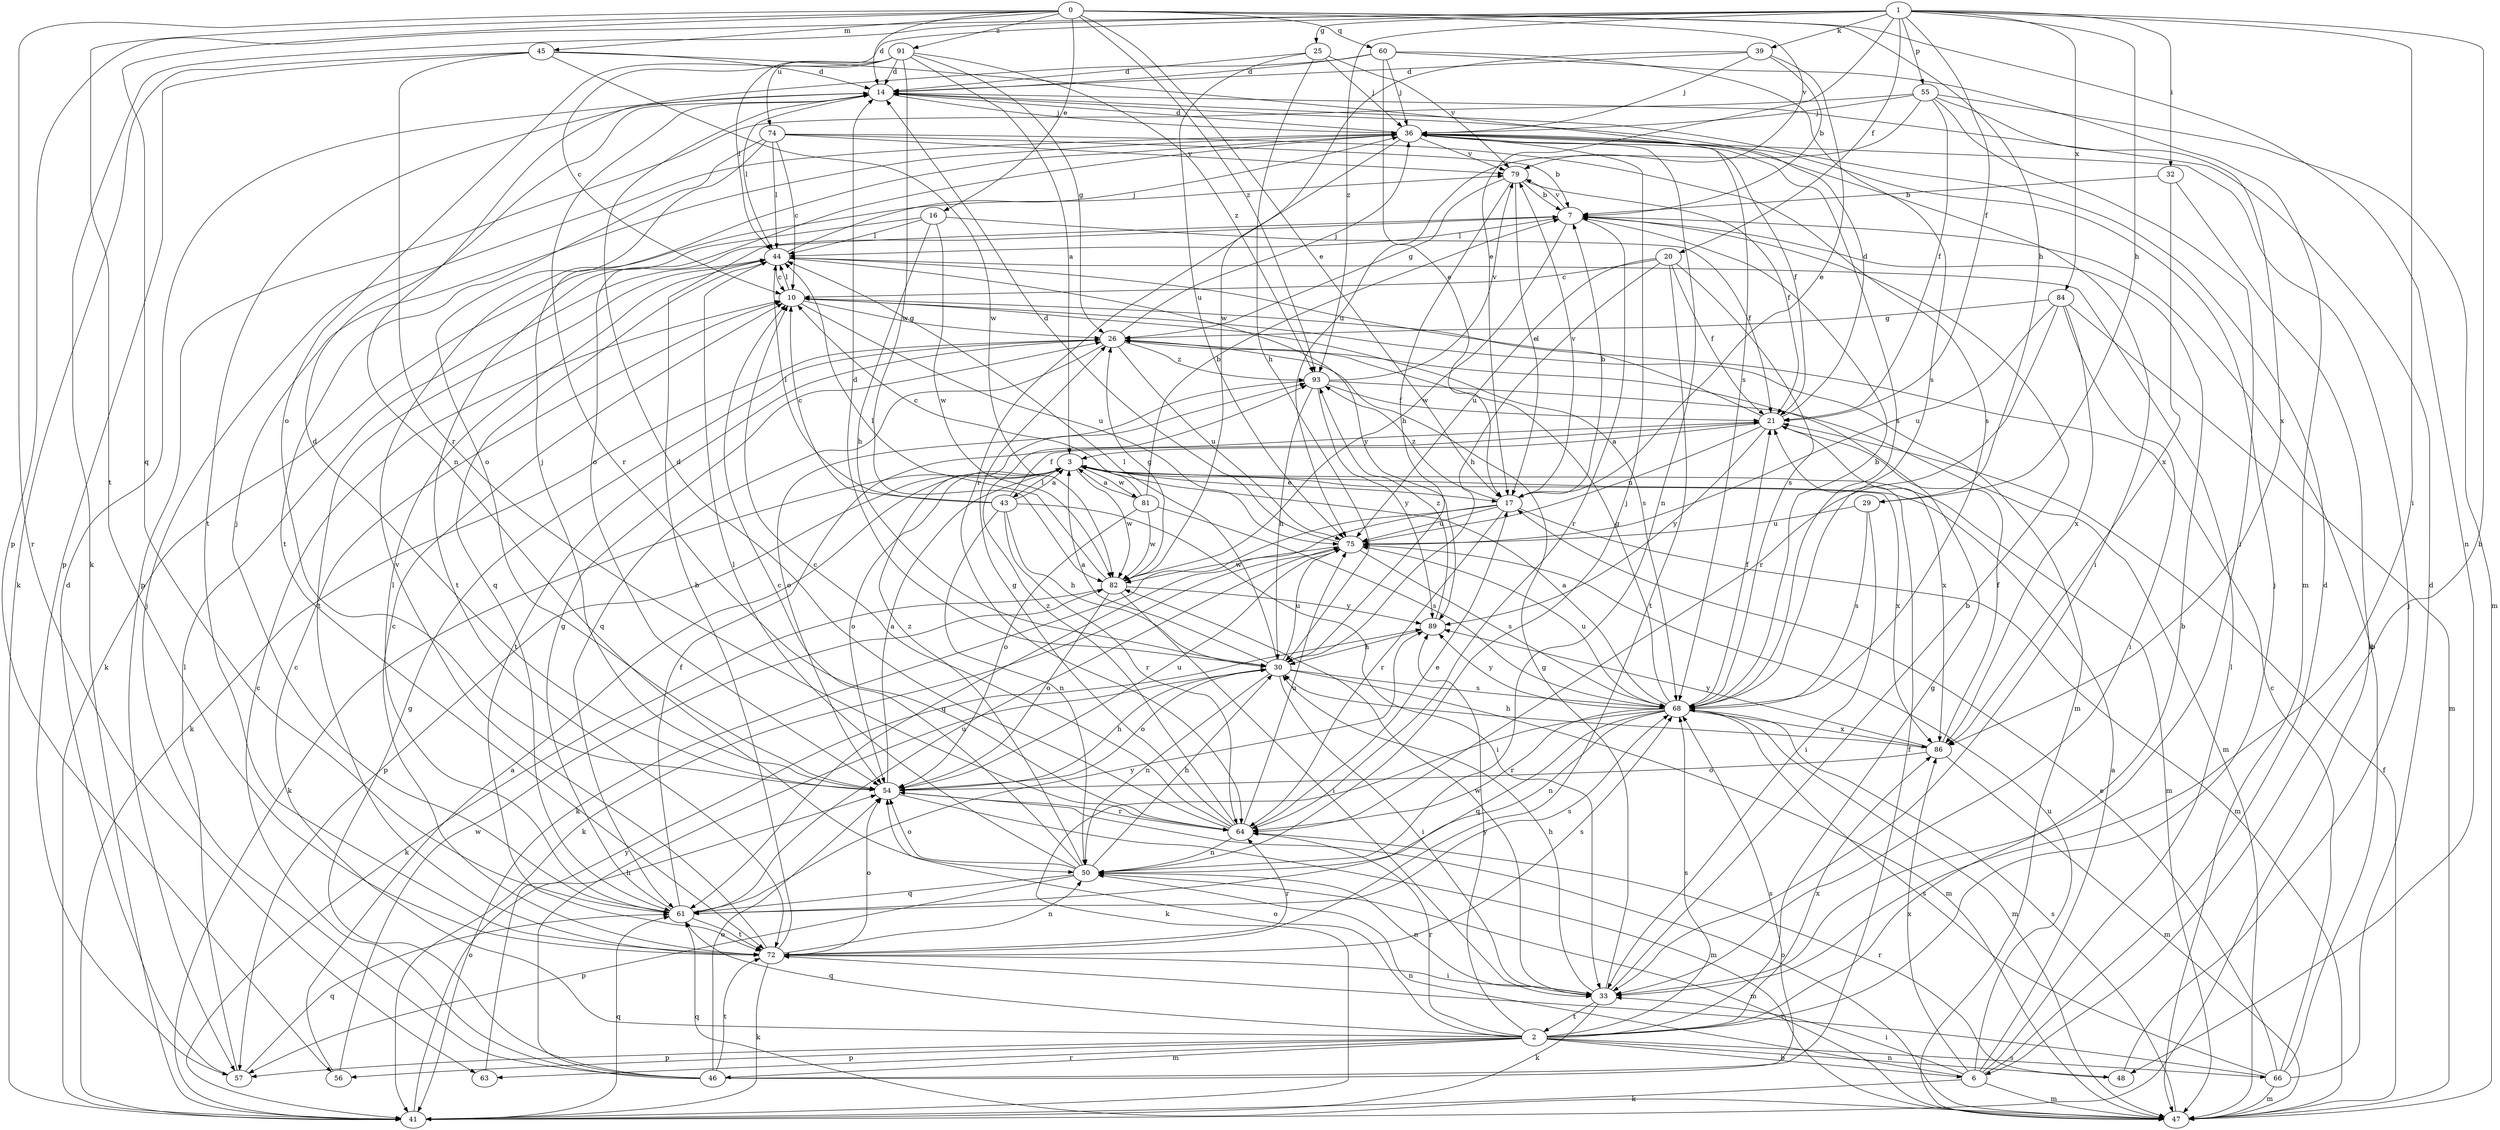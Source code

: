 strict digraph  {
0;
1;
2;
3;
6;
7;
10;
14;
16;
17;
20;
21;
25;
26;
29;
30;
32;
33;
36;
39;
41;
43;
44;
45;
46;
47;
48;
50;
54;
55;
56;
57;
60;
61;
63;
64;
66;
68;
72;
74;
75;
79;
81;
82;
84;
86;
89;
91;
93;
0 -> 14  [label=d];
0 -> 16  [label=e];
0 -> 17  [label=e];
0 -> 29  [label=h];
0 -> 45  [label=m];
0 -> 48  [label=n];
0 -> 60  [label=q];
0 -> 61  [label=q];
0 -> 63  [label=r];
0 -> 72  [label=t];
0 -> 79  [label=v];
0 -> 91  [label=z];
0 -> 93  [label=z];
1 -> 6  [label=b];
1 -> 17  [label=e];
1 -> 20  [label=f];
1 -> 21  [label=f];
1 -> 25  [label=g];
1 -> 29  [label=h];
1 -> 32  [label=i];
1 -> 33  [label=i];
1 -> 39  [label=k];
1 -> 41  [label=k];
1 -> 55  [label=p];
1 -> 56  [label=p];
1 -> 74  [label=u];
1 -> 84  [label=x];
1 -> 93  [label=z];
2 -> 6  [label=b];
2 -> 7  [label=b];
2 -> 10  [label=c];
2 -> 26  [label=g];
2 -> 36  [label=j];
2 -> 46  [label=m];
2 -> 48  [label=n];
2 -> 54  [label=o];
2 -> 56  [label=p];
2 -> 57  [label=p];
2 -> 61  [label=q];
2 -> 63  [label=r];
2 -> 64  [label=r];
2 -> 66  [label=s];
2 -> 68  [label=s];
2 -> 86  [label=x];
2 -> 89  [label=y];
3 -> 17  [label=e];
3 -> 41  [label=k];
3 -> 43  [label=l];
3 -> 47  [label=m];
3 -> 54  [label=o];
3 -> 57  [label=p];
3 -> 81  [label=w];
3 -> 82  [label=w];
3 -> 86  [label=x];
6 -> 3  [label=a];
6 -> 14  [label=d];
6 -> 33  [label=i];
6 -> 41  [label=k];
6 -> 44  [label=l];
6 -> 47  [label=m];
6 -> 50  [label=n];
6 -> 75  [label=u];
6 -> 86  [label=x];
7 -> 44  [label=l];
7 -> 64  [label=r];
7 -> 72  [label=t];
7 -> 79  [label=v];
7 -> 82  [label=w];
10 -> 26  [label=g];
10 -> 44  [label=l];
10 -> 47  [label=m];
10 -> 68  [label=s];
10 -> 75  [label=u];
14 -> 36  [label=j];
14 -> 44  [label=l];
14 -> 64  [label=r];
14 -> 72  [label=t];
16 -> 21  [label=f];
16 -> 30  [label=h];
16 -> 41  [label=k];
16 -> 44  [label=l];
16 -> 82  [label=w];
17 -> 7  [label=b];
17 -> 41  [label=k];
17 -> 47  [label=m];
17 -> 61  [label=q];
17 -> 64  [label=r];
17 -> 75  [label=u];
17 -> 79  [label=v];
17 -> 93  [label=z];
20 -> 10  [label=c];
20 -> 21  [label=f];
20 -> 30  [label=h];
20 -> 68  [label=s];
20 -> 72  [label=t];
20 -> 75  [label=u];
21 -> 3  [label=a];
21 -> 14  [label=d];
21 -> 44  [label=l];
21 -> 75  [label=u];
21 -> 86  [label=x];
21 -> 89  [label=y];
25 -> 14  [label=d];
25 -> 30  [label=h];
25 -> 36  [label=j];
25 -> 75  [label=u];
25 -> 79  [label=v];
26 -> 36  [label=j];
26 -> 41  [label=k];
26 -> 61  [label=q];
26 -> 72  [label=t];
26 -> 75  [label=u];
26 -> 93  [label=z];
29 -> 33  [label=i];
29 -> 68  [label=s];
29 -> 75  [label=u];
30 -> 3  [label=a];
30 -> 14  [label=d];
30 -> 33  [label=i];
30 -> 44  [label=l];
30 -> 47  [label=m];
30 -> 50  [label=n];
30 -> 54  [label=o];
30 -> 68  [label=s];
30 -> 75  [label=u];
32 -> 7  [label=b];
32 -> 41  [label=k];
32 -> 86  [label=x];
33 -> 7  [label=b];
33 -> 26  [label=g];
33 -> 30  [label=h];
33 -> 41  [label=k];
33 -> 50  [label=n];
33 -> 82  [label=w];
33 -> 2  [label=t];
36 -> 14  [label=d];
36 -> 21  [label=f];
36 -> 33  [label=i];
36 -> 50  [label=n];
36 -> 54  [label=o];
36 -> 64  [label=r];
36 -> 68  [label=s];
36 -> 79  [label=v];
39 -> 7  [label=b];
39 -> 14  [label=d];
39 -> 17  [label=e];
39 -> 36  [label=j];
39 -> 82  [label=w];
41 -> 54  [label=o];
41 -> 61  [label=q];
43 -> 3  [label=a];
43 -> 10  [label=c];
43 -> 21  [label=f];
43 -> 30  [label=h];
43 -> 33  [label=i];
43 -> 44  [label=l];
43 -> 50  [label=n];
43 -> 64  [label=r];
44 -> 10  [label=c];
44 -> 36  [label=j];
44 -> 61  [label=q];
44 -> 72  [label=t];
44 -> 89  [label=y];
45 -> 14  [label=d];
45 -> 41  [label=k];
45 -> 57  [label=p];
45 -> 64  [label=r];
45 -> 68  [label=s];
45 -> 82  [label=w];
46 -> 10  [label=c];
46 -> 21  [label=f];
46 -> 26  [label=g];
46 -> 30  [label=h];
46 -> 36  [label=j];
46 -> 54  [label=o];
46 -> 68  [label=s];
46 -> 72  [label=t];
47 -> 21  [label=f];
47 -> 54  [label=o];
47 -> 61  [label=q];
47 -> 68  [label=s];
48 -> 36  [label=j];
48 -> 64  [label=r];
50 -> 10  [label=c];
50 -> 30  [label=h];
50 -> 36  [label=j];
50 -> 44  [label=l];
50 -> 47  [label=m];
50 -> 54  [label=o];
50 -> 57  [label=p];
50 -> 61  [label=q];
50 -> 93  [label=z];
54 -> 3  [label=a];
54 -> 14  [label=d];
54 -> 30  [label=h];
54 -> 36  [label=j];
54 -> 47  [label=m];
54 -> 64  [label=r];
54 -> 75  [label=u];
55 -> 21  [label=f];
55 -> 33  [label=i];
55 -> 36  [label=j];
55 -> 47  [label=m];
55 -> 57  [label=p];
55 -> 75  [label=u];
55 -> 86  [label=x];
56 -> 3  [label=a];
56 -> 82  [label=w];
57 -> 14  [label=d];
57 -> 44  [label=l];
57 -> 61  [label=q];
60 -> 14  [label=d];
60 -> 17  [label=e];
60 -> 36  [label=j];
60 -> 47  [label=m];
60 -> 50  [label=n];
60 -> 68  [label=s];
61 -> 21  [label=f];
61 -> 26  [label=g];
61 -> 36  [label=j];
61 -> 44  [label=l];
61 -> 68  [label=s];
61 -> 72  [label=t];
61 -> 75  [label=u];
61 -> 89  [label=y];
63 -> 89  [label=y];
64 -> 10  [label=c];
64 -> 14  [label=d];
64 -> 17  [label=e];
64 -> 26  [label=g];
64 -> 50  [label=n];
64 -> 75  [label=u];
64 -> 93  [label=z];
66 -> 7  [label=b];
66 -> 10  [label=c];
66 -> 14  [label=d];
66 -> 17  [label=e];
66 -> 47  [label=m];
66 -> 68  [label=s];
66 -> 72  [label=t];
68 -> 3  [label=a];
68 -> 7  [label=b];
68 -> 21  [label=f];
68 -> 26  [label=g];
68 -> 41  [label=k];
68 -> 47  [label=m];
68 -> 50  [label=n];
68 -> 61  [label=q];
68 -> 64  [label=r];
68 -> 75  [label=u];
68 -> 86  [label=x];
68 -> 89  [label=y];
72 -> 7  [label=b];
72 -> 10  [label=c];
72 -> 33  [label=i];
72 -> 41  [label=k];
72 -> 50  [label=n];
72 -> 54  [label=o];
72 -> 64  [label=r];
72 -> 68  [label=s];
72 -> 79  [label=v];
74 -> 7  [label=b];
74 -> 10  [label=c];
74 -> 44  [label=l];
74 -> 54  [label=o];
74 -> 68  [label=s];
74 -> 72  [label=t];
74 -> 79  [label=v];
75 -> 14  [label=d];
75 -> 41  [label=k];
75 -> 68  [label=s];
75 -> 82  [label=w];
79 -> 7  [label=b];
79 -> 17  [label=e];
79 -> 21  [label=f];
79 -> 26  [label=g];
79 -> 30  [label=h];
81 -> 3  [label=a];
81 -> 7  [label=b];
81 -> 10  [label=c];
81 -> 54  [label=o];
81 -> 68  [label=s];
81 -> 82  [label=w];
82 -> 26  [label=g];
82 -> 33  [label=i];
82 -> 41  [label=k];
82 -> 44  [label=l];
82 -> 54  [label=o];
82 -> 89  [label=y];
84 -> 26  [label=g];
84 -> 33  [label=i];
84 -> 47  [label=m];
84 -> 64  [label=r];
84 -> 75  [label=u];
84 -> 86  [label=x];
86 -> 21  [label=f];
86 -> 30  [label=h];
86 -> 47  [label=m];
86 -> 54  [label=o];
86 -> 89  [label=y];
89 -> 30  [label=h];
89 -> 93  [label=z];
91 -> 3  [label=a];
91 -> 10  [label=c];
91 -> 14  [label=d];
91 -> 26  [label=g];
91 -> 44  [label=l];
91 -> 54  [label=o];
91 -> 82  [label=w];
91 -> 93  [label=z];
93 -> 21  [label=f];
93 -> 30  [label=h];
93 -> 47  [label=m];
93 -> 54  [label=o];
93 -> 79  [label=v];
93 -> 89  [label=y];
}
